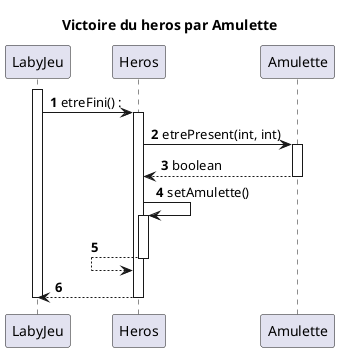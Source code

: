 @startuml
'https://plantuml.com/sequence-diagram

title Victoire du heros par Amulette

autonumber

Participant "LabyJeu" as labyjeu
Participant "Heros" as heros
Participant "Amulette" as amulette

activate labyjeu
labyjeu ->  heros : etreFini() :

activate heros
heros -> amulette : etrePresent(int, int)

activate amulette
heros <-- amulette : boolean
deactivate amulette
heros -> heros : setAmulette()
activate heros

heros <-- heros
deactivate heros

labyjeu <-- heros

deactivate heros
deactivate labyjeu
@enduml
